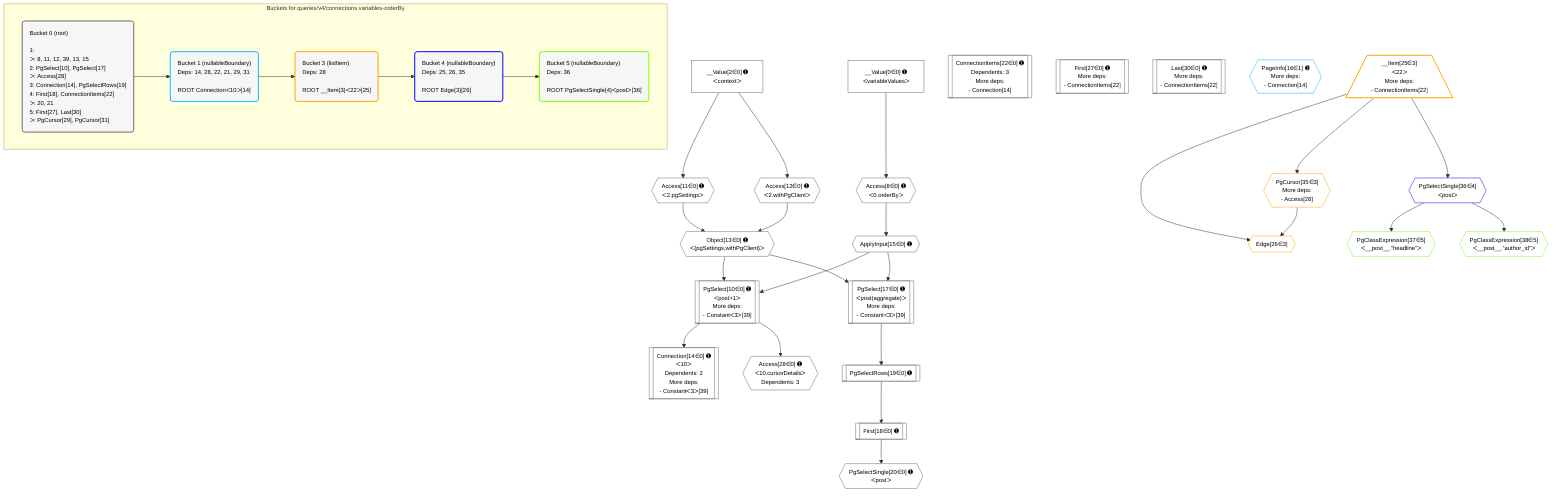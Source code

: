 %%{init: {'themeVariables': { 'fontSize': '12px'}}}%%
graph TD
    classDef path fill:#eee,stroke:#000,color:#000
    classDef plan fill:#fff,stroke-width:1px,color:#000
    classDef itemplan fill:#fff,stroke-width:2px,color:#000
    classDef unbatchedplan fill:#dff,stroke-width:1px,color:#000
    classDef sideeffectplan fill:#fcc,stroke-width:2px,color:#000
    classDef bucket fill:#f6f6f6,color:#000,stroke-width:2px,text-align:left

    subgraph "Buckets for queries/v4/connections.variables-orderBy"
    Bucket0("Bucket 0 (root)<br /><br />1: <br />ᐳ: 8, 11, 12, 39, 13, 15<br />2: PgSelect[10], PgSelect[17]<br />ᐳ: Access[28]<br />3: Connection[14], PgSelectRows[19]<br />4: First[18], ConnectionItems[22]<br />ᐳ: 20, 21<br />5: First[27], Last[30]<br />ᐳ: PgCursor[29], PgCursor[31]"):::bucket
    Bucket1("Bucket 1 (nullableBoundary)<br />Deps: 14, 28, 22, 21, 29, 31<br /><br />ROOT Connectionᐸ10ᐳ[14]"):::bucket
    Bucket3("Bucket 3 (listItem)<br />Deps: 28<br /><br />ROOT __Item{3}ᐸ22ᐳ[25]"):::bucket
    Bucket4("Bucket 4 (nullableBoundary)<br />Deps: 25, 26, 35<br /><br />ROOT Edge{3}[26]"):::bucket
    Bucket5("Bucket 5 (nullableBoundary)<br />Deps: 36<br /><br />ROOT PgSelectSingle{4}ᐸpostᐳ[36]"):::bucket
    end
    Bucket0 --> Bucket1
    Bucket1 --> Bucket3
    Bucket3 --> Bucket4
    Bucket4 --> Bucket5

    %% plan dependencies
    PgSelect10[["PgSelect[10∈0] ➊<br />ᐸpost+1ᐳ<br />More deps:<br />- Constantᐸ3ᐳ[39]"]]:::plan
    Object13{{"Object[13∈0] ➊<br />ᐸ{pgSettings,withPgClient}ᐳ"}}:::plan
    ApplyInput15{{"ApplyInput[15∈0] ➊"}}:::plan
    Object13 & ApplyInput15 --> PgSelect10
    PgSelect17[["PgSelect[17∈0] ➊<br />ᐸpost(aggregate)ᐳ<br />More deps:<br />- Constantᐸ3ᐳ[39]"]]:::plan
    Object13 & ApplyInput15 --> PgSelect17
    Access11{{"Access[11∈0] ➊<br />ᐸ2.pgSettingsᐳ"}}:::plan
    Access12{{"Access[12∈0] ➊<br />ᐸ2.withPgClientᐳ"}}:::plan
    Access11 & Access12 --> Object13
    Connection14[["Connection[14∈0] ➊<br />ᐸ10ᐳ<br />Dependents: 2<br />More deps:<br />- Constantᐸ3ᐳ[39]"]]:::plan
    PgSelect10 --> Connection14
    Access8{{"Access[8∈0] ➊<br />ᐸ0.orderByᐳ"}}:::plan
    __Value0["__Value[0∈0] ➊<br />ᐸvariableValuesᐳ"]:::plan
    __Value0 --> Access8
    __Value2["__Value[2∈0] ➊<br />ᐸcontextᐳ"]:::plan
    __Value2 --> Access11
    __Value2 --> Access12
    Access8 --> ApplyInput15
    First18[["First[18∈0] ➊"]]:::plan
    PgSelectRows19[["PgSelectRows[19∈0] ➊"]]:::plan
    PgSelectRows19 --> First18
    PgSelect17 --> PgSelectRows19
    PgSelectSingle20{{"PgSelectSingle[20∈0] ➊<br />ᐸpostᐳ"}}:::plan
    First18 --> PgSelectSingle20
    ConnectionItems22[["ConnectionItems[22∈0] ➊<br />Dependents: 3<br />More deps:<br />- Connection[14]"]]:::plan
    First27[["First[27∈0] ➊<br />More deps:<br />- ConnectionItems[22]"]]:::plan
    Access28{{"Access[28∈0] ➊<br />ᐸ10.cursorDetailsᐳ<br />Dependents: 3"}}:::plan
    PgSelect10 --> Access28
    Last30[["Last[30∈0] ➊<br />More deps:<br />- ConnectionItems[22]"]]:::plan
    PageInfo16{{"PageInfo[16∈1] ➊<br />More deps:<br />- Connection[14]"}}:::plan
    Edge26{{"Edge[26∈3]"}}:::plan
    __Item25[/"__Item[25∈3]<br />ᐸ22ᐳ<br />More deps:<br />- ConnectionItems[22]"\]:::itemplan
    PgCursor35{{"PgCursor[35∈3]<br />More deps:<br />- Access[28]"}}:::plan
    __Item25 & PgCursor35 --> Edge26
    __Item25 --> PgCursor35
    PgSelectSingle36{{"PgSelectSingle[36∈4]<br />ᐸpostᐳ"}}:::plan
    __Item25 --> PgSelectSingle36
    PgClassExpression37{{"PgClassExpression[37∈5]<br />ᐸ__post__.”headline”ᐳ"}}:::plan
    PgSelectSingle36 --> PgClassExpression37
    PgClassExpression38{{"PgClassExpression[38∈5]<br />ᐸ__post__.”author_id”ᐳ"}}:::plan
    PgSelectSingle36 --> PgClassExpression38

    %% define steps
    classDef bucket0 stroke:#696969
    class Bucket0,__Value0,__Value2,Access8,PgSelect10,Access11,Access12,Object13,Connection14,ApplyInput15,PgSelect17,First18,PgSelectRows19,PgSelectSingle20,ConnectionItems22,First27,Access28,Last30 bucket0
    classDef bucket1 stroke:#00bfff
    class Bucket1,PageInfo16 bucket1
    classDef bucket3 stroke:#ffa500
    class Bucket3,__Item25,Edge26,PgCursor35 bucket3
    classDef bucket4 stroke:#0000ff
    class Bucket4,PgSelectSingle36 bucket4
    classDef bucket5 stroke:#7fff00
    class Bucket5,PgClassExpression37,PgClassExpression38 bucket5
